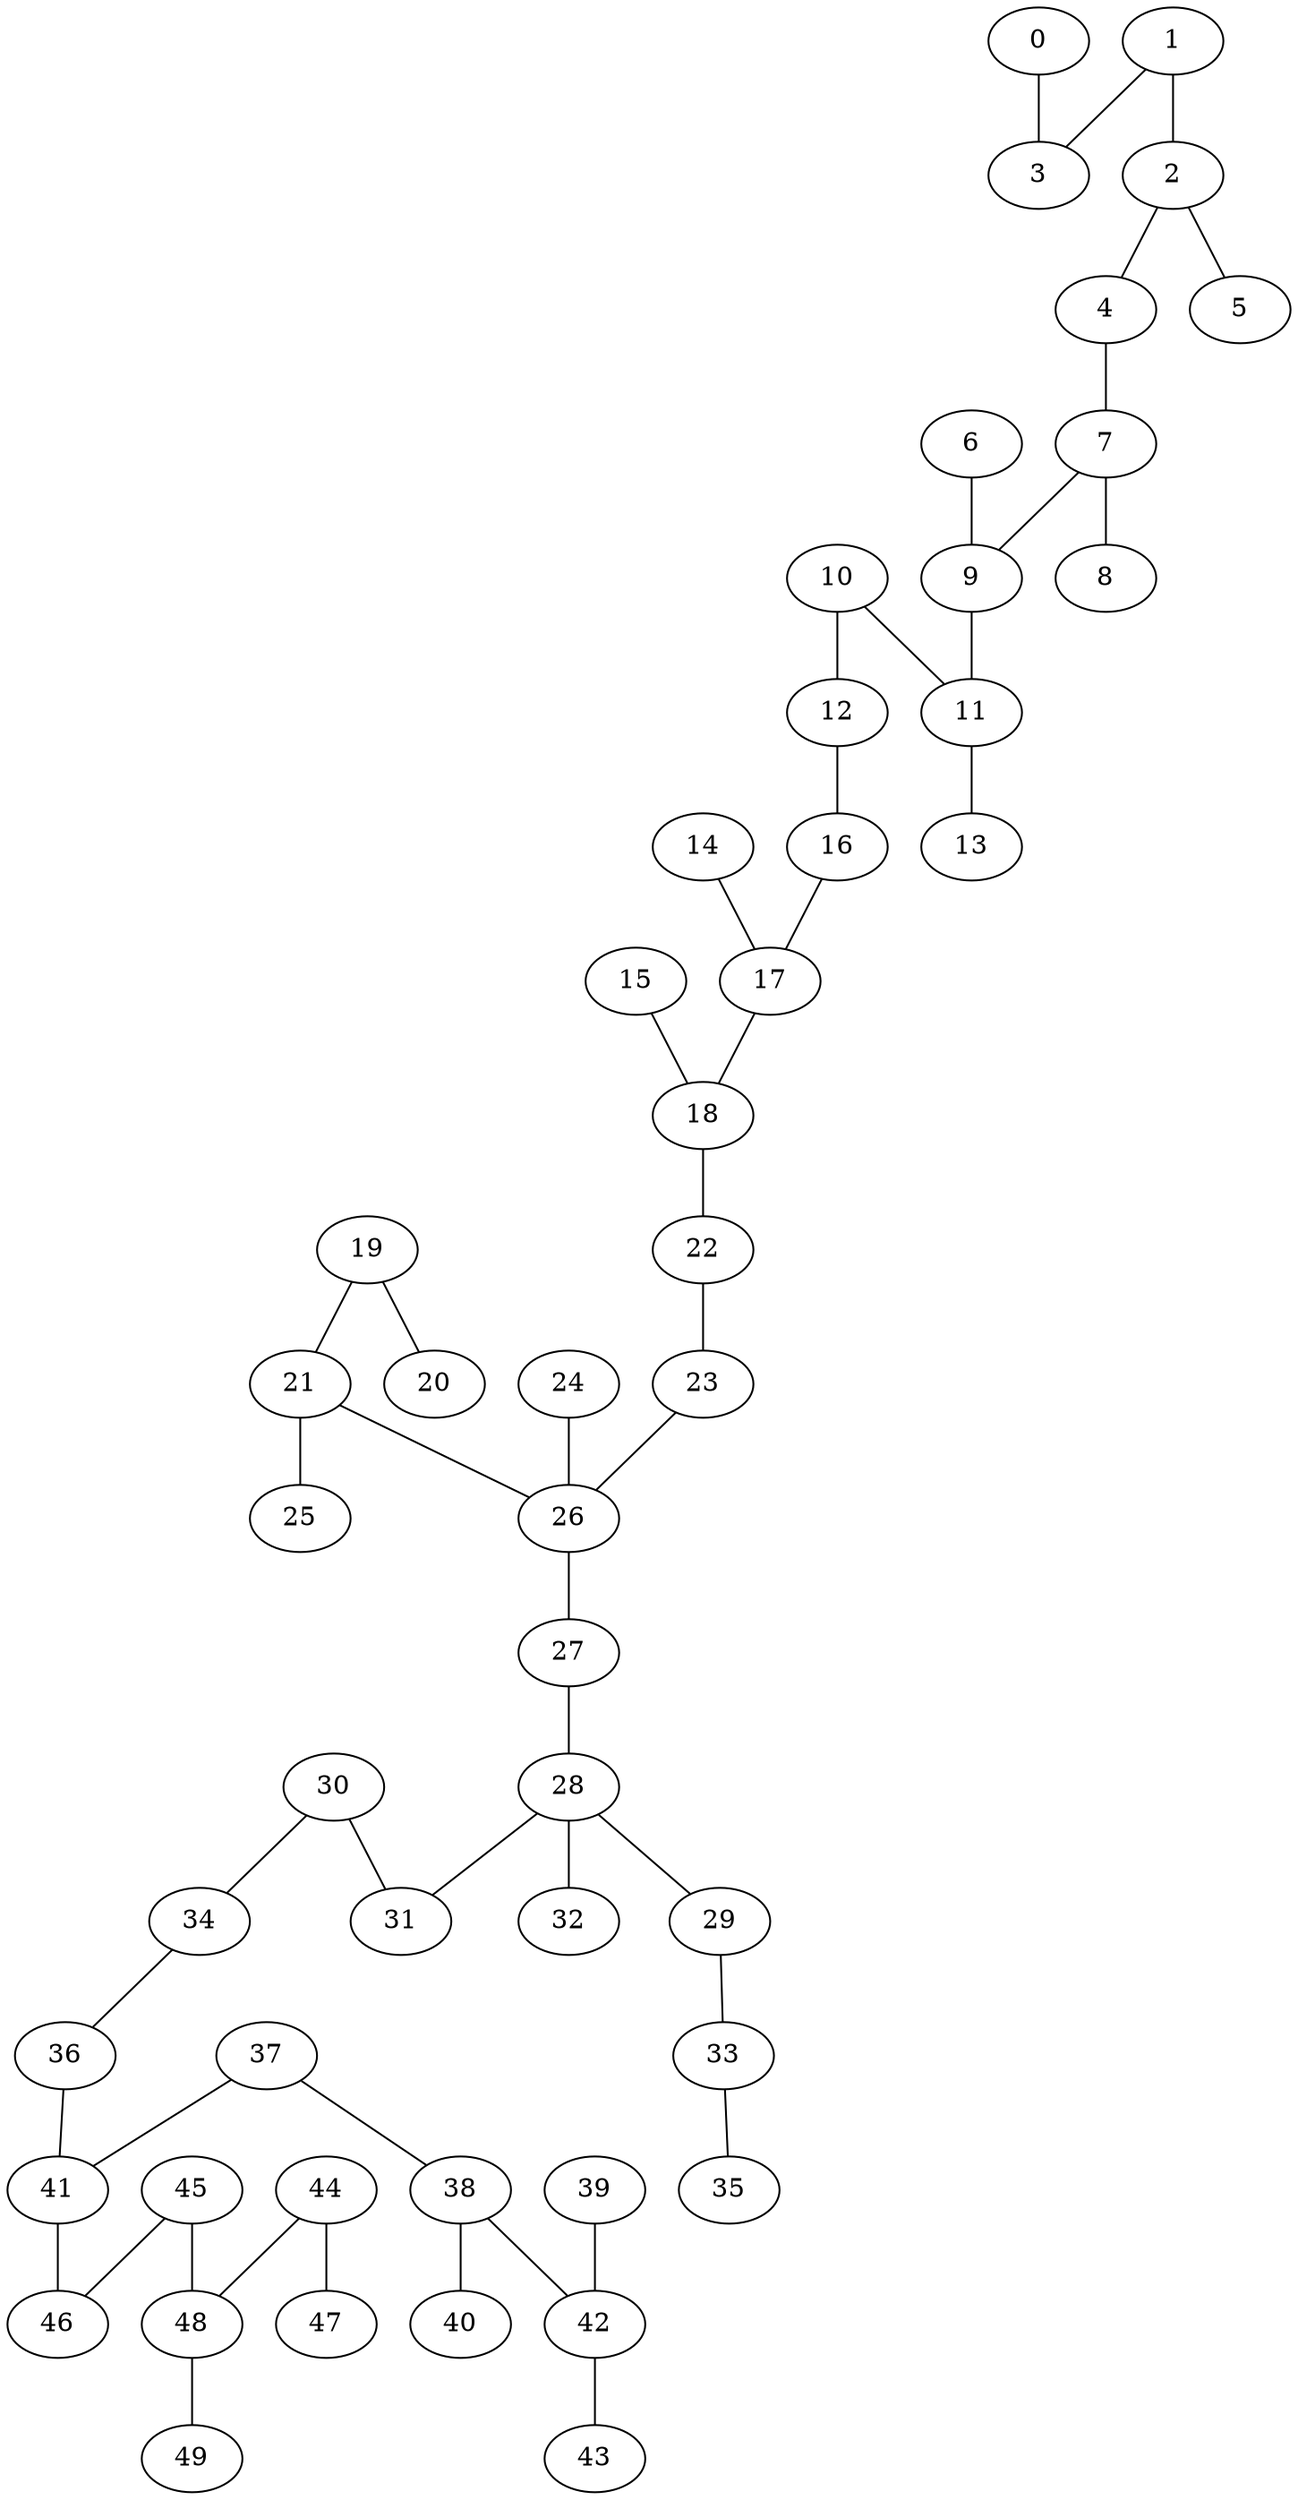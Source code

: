 graph grafoBarabasi_50_5_KruskalD  {
12;
16;
22;
23;
18;
44;
48;
45;
46;
10;
26;
27;
33;
35;
19;
21;
38;
40;
20;
42;
36;
41;
24;
28;
32;
37;
34;
47;
0;
3;
17;
30;
31;
1;
2;
4;
7;
11;
13;
49;
14;
29;
9;
6;
39;
5;
15;
43;
8;
25;
12 -- 16;
22 -- 23;
18 -- 22;
44 -- 48;
45 -- 46;
10 -- 12;
26 -- 27;
33 -- 35;
19 -- 21;
38 -- 40;
19 -- 20;
38 -- 42;
36 -- 41;
21 -- 26;
24 -- 26;
27 -- 28;
28 -- 32;
37 -- 38;
37 -- 41;
34 -- 36;
44 -- 47;
0 -- 3;
16 -- 17;
30 -- 31;
1 -- 3;
23 -- 26;
1 -- 2;
45 -- 48;
2 -- 4;
4 -- 7;
11 -- 13;
30 -- 34;
48 -- 49;
14 -- 17;
29 -- 33;
7 -- 9;
17 -- 18;
28 -- 31;
6 -- 9;
28 -- 29;
41 -- 46;
39 -- 42;
2 -- 5;
15 -- 18;
42 -- 43;
7 -- 8;
21 -- 25;
10 -- 11;
9 -- 11;
}